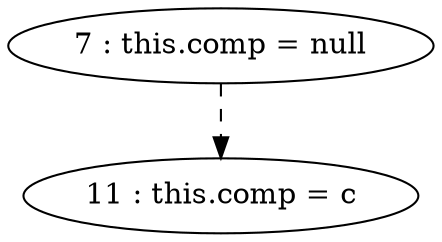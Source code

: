 digraph G {
"7 : this.comp = null"
"7 : this.comp = null" -> "11 : this.comp = c" [style=dashed]
"11 : this.comp = c"
}